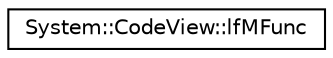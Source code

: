 digraph G
{
  edge [fontname="Helvetica",fontsize="10",labelfontname="Helvetica",labelfontsize="10"];
  node [fontname="Helvetica",fontsize="10",shape=record];
  rankdir="LR";
  Node1 [label="System::CodeView::lfMFunc",height=0.2,width=0.4,color="black", fillcolor="white", style="filled",URL="$struct_system_1_1_code_view_1_1lf_m_func.html"];
}
